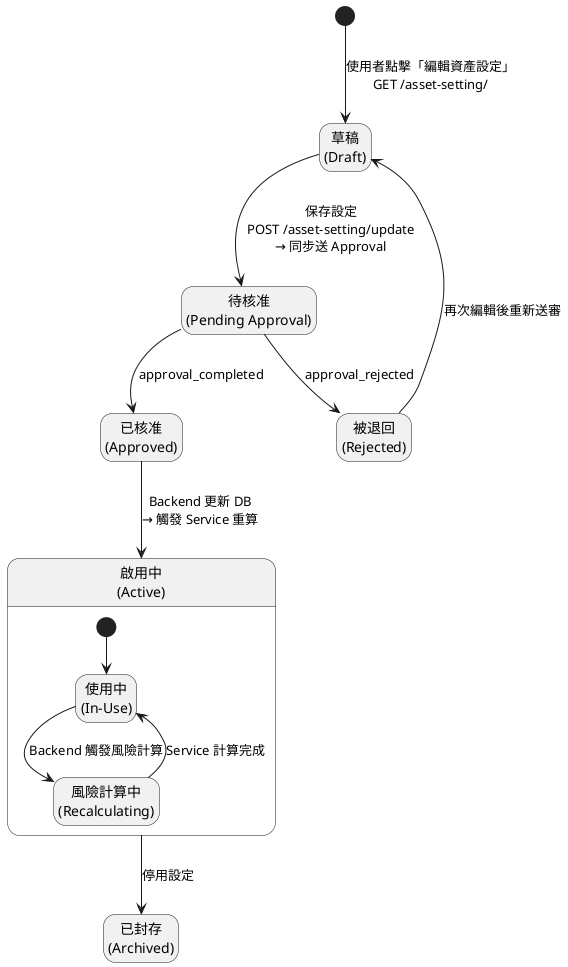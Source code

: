 @startuml

hide empty description

[*] --> Draft : 使用者點擊「編輯資產設定」\nGET /asset-setting/
state "草稿\n(Draft)" as Draft <<draft>>

Draft --> PendingApproval : 保存設定\nPOST /asset-setting/update\n→ 同步送 Approval
state "待核准\n(Pending Approval)" as PendingApproval <<approval>>

PendingApproval --> Approved : approval_completed
PendingApproval --> Rejected : approval_rejected
state "被退回\n(Rejected)" as Rejected <<terminal>>
Rejected --> Draft : 再次編輯後重新送審

state "已核准\n(Approved)" as Approved <<approval>>

state "啟用中\n(Active)" as Active <<active>> {
  [*] --> InUse
  state "使用中\n(In-Use)"        as InUse
  state "風險計算中\n(Recalculating)" as Recalculating

  InUse --> Recalculating : Backend 觸發風險計算
  Recalculating --> InUse : Service 計算完成
}

Approved --> Active : Backend 更新 DB\n→ 觸發 Service 重算

Active --> Archived : 停用設定
state "已封存\n(Archived)" as Archived <<terminal>>
@enduml

